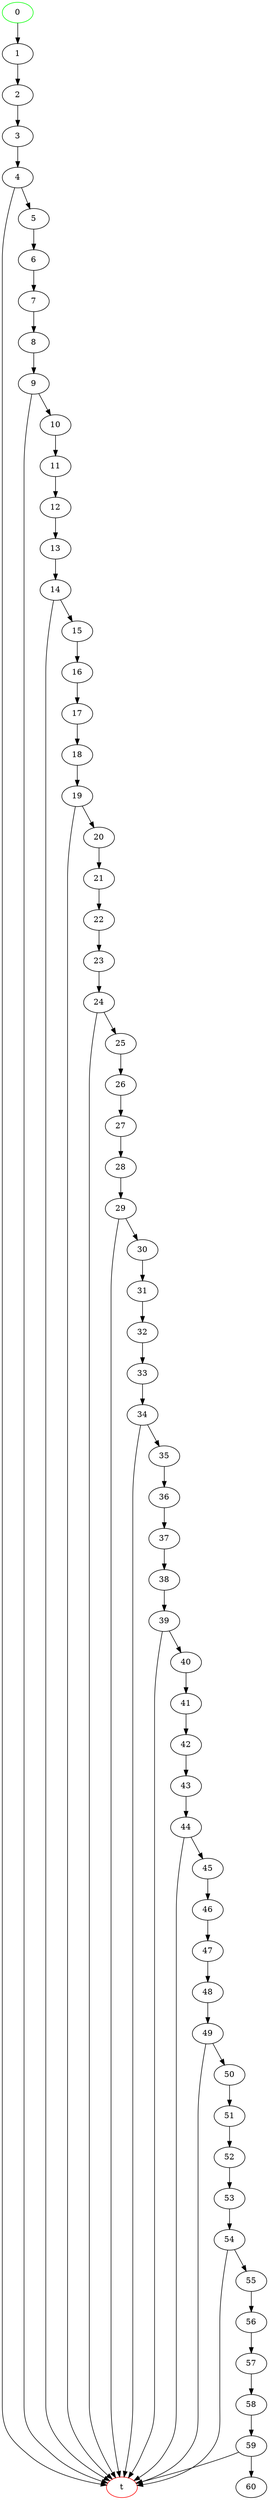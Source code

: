digraph mult_5{
0 [initial=1,color=green];
t [final=1,color=red];
0 -> 1;
1 -> 2;
2 -> 3;
3 -> 4;
4 -> 5;
4 -> t;
5 -> 6;
6 -> 7;
7 -> 8;
8 -> 9;
9 -> 10;
9 -> t;
10 -> 11;
11 -> 12;
12 -> 13;
13 -> 14;
14 -> 15;
14 -> t;
15 -> 16;
16 -> 17;
17 -> 18;
18 -> 19;
19 -> 20;
19 -> t;
20 -> 21;
21 -> 22;
22 -> 23;
23 -> 24;
24 -> 25;
24 -> t;
25 -> 26;
26 -> 27;
27 -> 28;
28 -> 29;
29 -> 30;
29 -> t;
30 -> 31;
31 -> 32;
32 -> 33;
33 -> 34;
34 -> 35;
34 -> t;
35 -> 36;
36 -> 37;
37 -> 38;
38 -> 39;
39 -> 40;
39 -> t;
40 -> 41;
41 -> 42;
42 -> 43;
43 -> 44;
44 -> 45;
44 -> t;
45 -> 46;
46 -> 47;
47 -> 48;
48 -> 49;
49 -> 50;
49 -> t;
50 -> 51;
51 -> 52;
52 -> 53;
53 -> 54;
54 -> 55;
54 -> t;
55 -> 56;
56 -> 57;
57 -> 58;
58 -> 59;
59 -> 60;
59 -> t;
}
